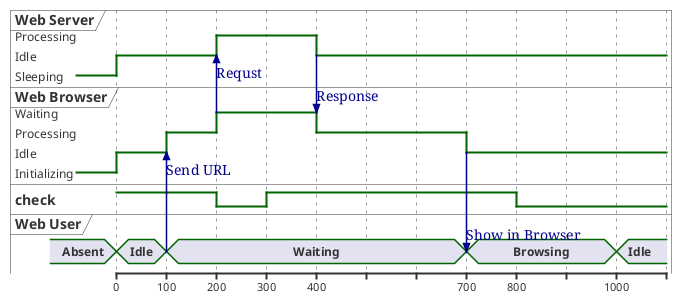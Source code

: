 @startuml

robust "Web Server" as WS
robust "Web Browser" as WB
binary "check" as BI
concise "Web User" as WU

WB is Initializing
WU is Absent
WS is Sleeping
BI is high

@0
WU is Idle
WB is Idle
WS is Idle

@100
WU is Waiting
WU -> WB : Send URL
WB is Processing
BI is high

@200
WB is Waiting
WB -> WS : Requst
WS is Processing
BI is low

@300
BI is high

@400
WS is Idle
WS -> WB : Response
WB is Processing

@700
WB is Idle
WB -> WU : Show in Browser
WU is Browsing

@800
BI is low

@1000
WU is Idle

@enduml